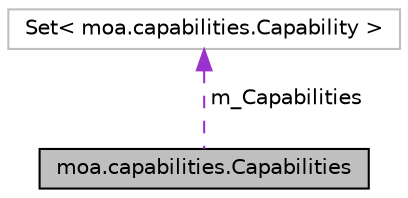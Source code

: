 digraph "moa.capabilities.Capabilities"
{
 // LATEX_PDF_SIZE
  edge [fontname="Helvetica",fontsize="10",labelfontname="Helvetica",labelfontsize="10"];
  node [fontname="Helvetica",fontsize="10",shape=record];
  Node1 [label="moa.capabilities.Capabilities",height=0.2,width=0.4,color="black", fillcolor="grey75", style="filled", fontcolor="black",tooltip=" "];
  Node2 -> Node1 [dir="back",color="darkorchid3",fontsize="10",style="dashed",label=" m_Capabilities" ,fontname="Helvetica"];
  Node2 [label="Set\< moa.capabilities.Capability \>",height=0.2,width=0.4,color="grey75", fillcolor="white", style="filled",tooltip=" "];
}
